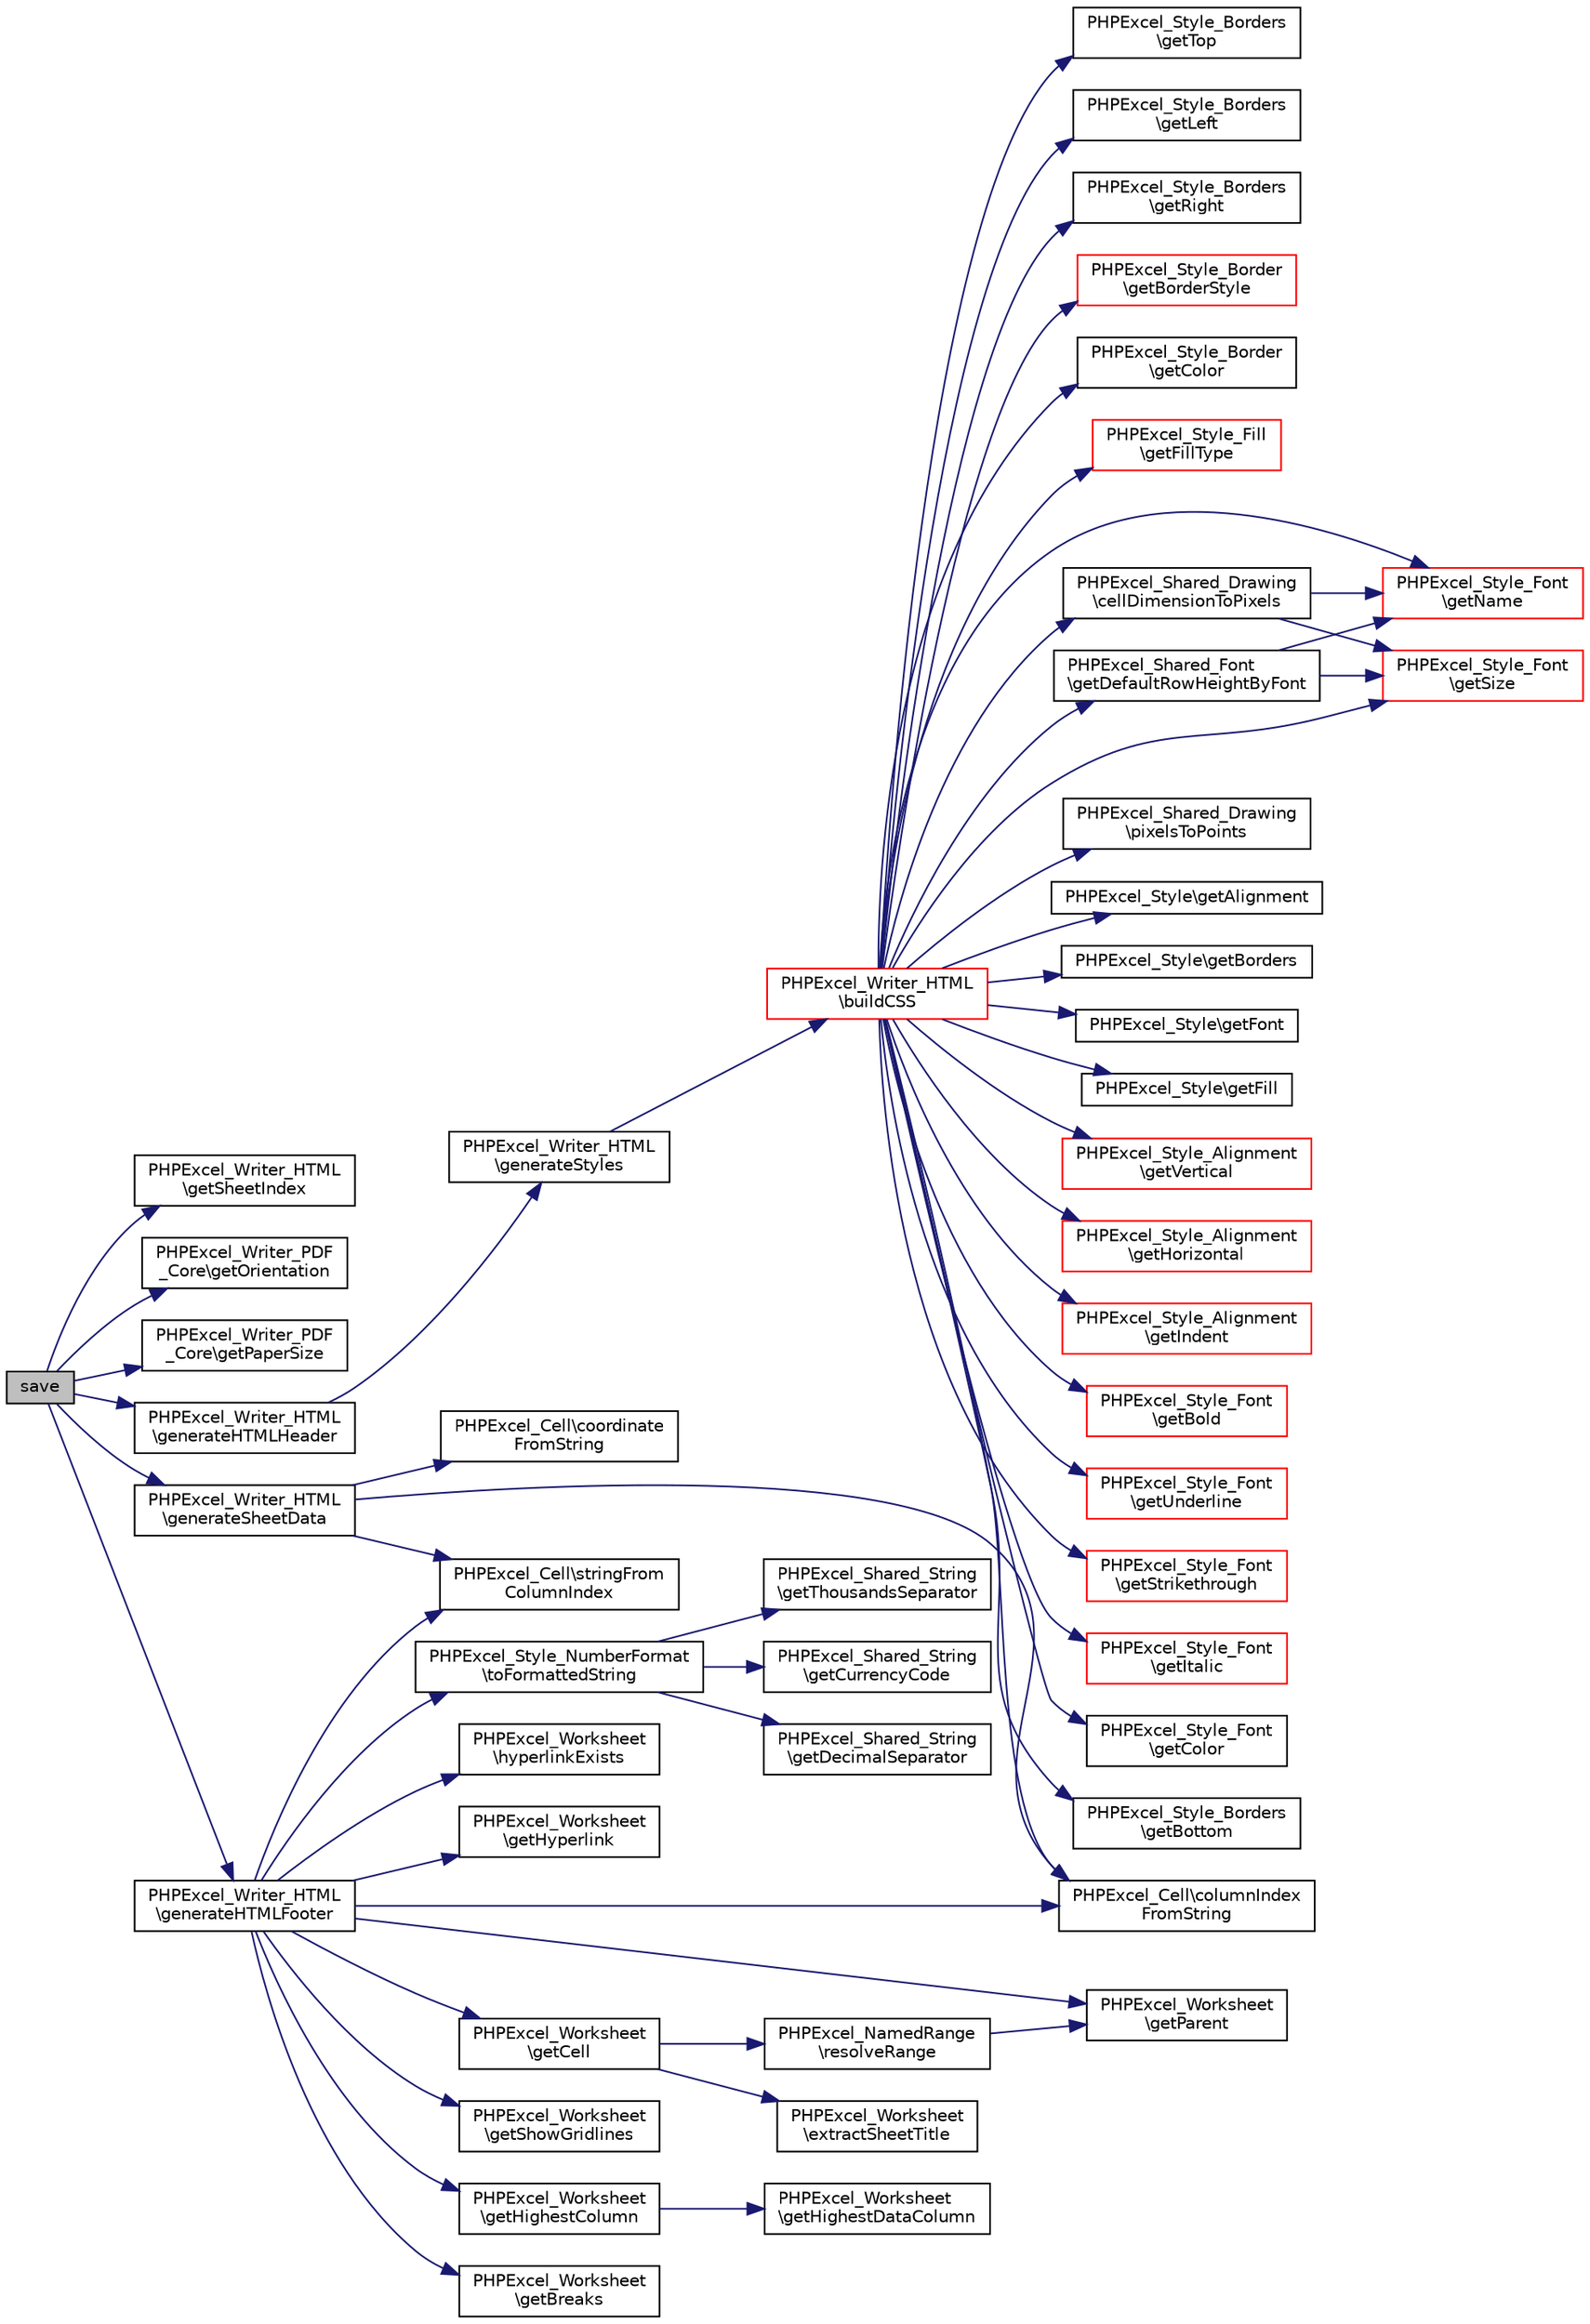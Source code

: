 digraph "save"
{
  edge [fontname="Helvetica",fontsize="10",labelfontname="Helvetica",labelfontsize="10"];
  node [fontname="Helvetica",fontsize="10",shape=record];
  rankdir="LR";
  Node2 [label="save",height=0.2,width=0.4,color="black", fillcolor="grey75", style="filled", fontcolor="black"];
  Node2 -> Node3 [color="midnightblue",fontsize="10",style="solid",fontname="Helvetica"];
  Node3 [label="PHPExcel_Writer_HTML\l\\getSheetIndex",height=0.2,width=0.4,color="black", fillcolor="white", style="filled",URL="$class_p_h_p_excel___writer___h_t_m_l.html#ad6ab5d9cc60854c7ce99f597ba685d4f"];
  Node2 -> Node4 [color="midnightblue",fontsize="10",style="solid",fontname="Helvetica"];
  Node4 [label="PHPExcel_Writer_PDF\l_Core\\getOrientation",height=0.2,width=0.4,color="black", fillcolor="white", style="filled",URL="$class_p_h_p_excel___writer___p_d_f___core.html#a173749a621180fd9278040151c453038"];
  Node2 -> Node5 [color="midnightblue",fontsize="10",style="solid",fontname="Helvetica"];
  Node5 [label="PHPExcel_Writer_PDF\l_Core\\getPaperSize",height=0.2,width=0.4,color="black", fillcolor="white", style="filled",URL="$class_p_h_p_excel___writer___p_d_f___core.html#afbd974bee135ab7dcbd0e066a0fd0a65"];
  Node2 -> Node6 [color="midnightblue",fontsize="10",style="solid",fontname="Helvetica"];
  Node6 [label="PHPExcel_Writer_HTML\l\\generateHTMLHeader",height=0.2,width=0.4,color="black", fillcolor="white", style="filled",URL="$class_p_h_p_excel___writer___h_t_m_l.html#a4290ffdb5e8165cee74ba333620f56e9"];
  Node6 -> Node7 [color="midnightblue",fontsize="10",style="solid",fontname="Helvetica"];
  Node7 [label="PHPExcel_Writer_HTML\l\\generateStyles",height=0.2,width=0.4,color="black", fillcolor="white", style="filled",URL="$class_p_h_p_excel___writer___h_t_m_l.html#ae6002be0e346a33c8f65d034dc93158e"];
  Node7 -> Node8 [color="midnightblue",fontsize="10",style="solid",fontname="Helvetica"];
  Node8 [label="PHPExcel_Writer_HTML\l\\buildCSS",height=0.2,width=0.4,color="red", fillcolor="white", style="filled",URL="$class_p_h_p_excel___writer___h_t_m_l.html#a3f8fdb7ac7b7089f7b8ca365afbba79f"];
  Node8 -> Node9 [color="midnightblue",fontsize="10",style="solid",fontname="Helvetica"];
  Node9 [label="PHPExcel_Cell\\columnIndex\lFromString",height=0.2,width=0.4,color="black", fillcolor="white", style="filled",URL="$class_p_h_p_excel___cell.html#a492724422ceefe1d16ed2a8997a0a489"];
  Node8 -> Node10 [color="midnightblue",fontsize="10",style="solid",fontname="Helvetica"];
  Node10 [label="PHPExcel_Shared_Drawing\l\\cellDimensionToPixels",height=0.2,width=0.4,color="black", fillcolor="white", style="filled",URL="$class_p_h_p_excel___shared___drawing.html#ad277ad1275f65facccdb5786d244519f"];
  Node10 -> Node11 [color="midnightblue",fontsize="10",style="solid",fontname="Helvetica"];
  Node11 [label="PHPExcel_Style_Font\l\\getName",height=0.2,width=0.4,color="red", fillcolor="white", style="filled",URL="$class_p_h_p_excel___style___font.html#a3d0963e68bb313b163a73f2803c64600"];
  Node10 -> Node13 [color="midnightblue",fontsize="10",style="solid",fontname="Helvetica"];
  Node13 [label="PHPExcel_Style_Font\l\\getSize",height=0.2,width=0.4,color="red", fillcolor="white", style="filled",URL="$class_p_h_p_excel___style___font.html#a75cce10cdf81be6dc84881c28b3379b7"];
  Node8 -> Node14 [color="midnightblue",fontsize="10",style="solid",fontname="Helvetica"];
  Node14 [label="PHPExcel_Shared_Drawing\l\\pixelsToPoints",height=0.2,width=0.4,color="black", fillcolor="white", style="filled",URL="$class_p_h_p_excel___shared___drawing.html#aba1a5dae5db4c29931213aebd520c79f"];
  Node8 -> Node15 [color="midnightblue",fontsize="10",style="solid",fontname="Helvetica"];
  Node15 [label="PHPExcel_Shared_Font\l\\getDefaultRowHeightByFont",height=0.2,width=0.4,color="black", fillcolor="white", style="filled",URL="$class_p_h_p_excel___shared___font.html#a7fdb715cc4d872ef8b3fd2a633ff4876"];
  Node15 -> Node11 [color="midnightblue",fontsize="10",style="solid",fontname="Helvetica"];
  Node15 -> Node13 [color="midnightblue",fontsize="10",style="solid",fontname="Helvetica"];
  Node8 -> Node16 [color="midnightblue",fontsize="10",style="solid",fontname="Helvetica"];
  Node16 [label="PHPExcel_Style\\getAlignment",height=0.2,width=0.4,color="black", fillcolor="white", style="filled",URL="$class_p_h_p_excel___style.html#a1fcacc30e51454559b9671bc0463cac9"];
  Node8 -> Node17 [color="midnightblue",fontsize="10",style="solid",fontname="Helvetica"];
  Node17 [label="PHPExcel_Style\\getBorders",height=0.2,width=0.4,color="black", fillcolor="white", style="filled",URL="$class_p_h_p_excel___style.html#a6e352bc82dfb6fa068d43686e827e329"];
  Node8 -> Node18 [color="midnightblue",fontsize="10",style="solid",fontname="Helvetica"];
  Node18 [label="PHPExcel_Style\\getFont",height=0.2,width=0.4,color="black", fillcolor="white", style="filled",URL="$class_p_h_p_excel___style.html#af2469ce4ebc6317428d2bf86fe7f205f"];
  Node8 -> Node19 [color="midnightblue",fontsize="10",style="solid",fontname="Helvetica"];
  Node19 [label="PHPExcel_Style\\getFill",height=0.2,width=0.4,color="black", fillcolor="white", style="filled",URL="$class_p_h_p_excel___style.html#abf22867fc5c2800db66044f70c21105c"];
  Node8 -> Node20 [color="midnightblue",fontsize="10",style="solid",fontname="Helvetica"];
  Node20 [label="PHPExcel_Style_Alignment\l\\getVertical",height=0.2,width=0.4,color="red", fillcolor="white", style="filled",URL="$class_p_h_p_excel___style___alignment.html#af7fdbcec55ff03901749f0d38c8e1680"];
  Node8 -> Node22 [color="midnightblue",fontsize="10",style="solid",fontname="Helvetica"];
  Node22 [label="PHPExcel_Style_Alignment\l\\getHorizontal",height=0.2,width=0.4,color="red", fillcolor="white", style="filled",URL="$class_p_h_p_excel___style___alignment.html#a4f6993457027c2e85be7d4aa9c3c1c7c"];
  Node8 -> Node23 [color="midnightblue",fontsize="10",style="solid",fontname="Helvetica"];
  Node23 [label="PHPExcel_Style_Alignment\l\\getIndent",height=0.2,width=0.4,color="red", fillcolor="white", style="filled",URL="$class_p_h_p_excel___style___alignment.html#a0a09e0110a81470ca7791be5738f353f"];
  Node8 -> Node24 [color="midnightblue",fontsize="10",style="solid",fontname="Helvetica"];
  Node24 [label="PHPExcel_Style_Font\l\\getBold",height=0.2,width=0.4,color="red", fillcolor="white", style="filled",URL="$class_p_h_p_excel___style___font.html#a57537d7ea7b84fffb127c2e596187ba4"];
  Node8 -> Node25 [color="midnightblue",fontsize="10",style="solid",fontname="Helvetica"];
  Node25 [label="PHPExcel_Style_Font\l\\getUnderline",height=0.2,width=0.4,color="red", fillcolor="white", style="filled",URL="$class_p_h_p_excel___style___font.html#a6cd36039ad06b8ef5390c3193aca3858"];
  Node8 -> Node26 [color="midnightblue",fontsize="10",style="solid",fontname="Helvetica"];
  Node26 [label="PHPExcel_Style_Font\l\\getStrikethrough",height=0.2,width=0.4,color="red", fillcolor="white", style="filled",URL="$class_p_h_p_excel___style___font.html#a3a2e793bb81c0626c8b841c02fa1cf31"];
  Node8 -> Node27 [color="midnightblue",fontsize="10",style="solid",fontname="Helvetica"];
  Node27 [label="PHPExcel_Style_Font\l\\getItalic",height=0.2,width=0.4,color="red", fillcolor="white", style="filled",URL="$class_p_h_p_excel___style___font.html#aa8ac8f3e49a635d5d1af80f558ad0d35"];
  Node8 -> Node28 [color="midnightblue",fontsize="10",style="solid",fontname="Helvetica"];
  Node28 [label="PHPExcel_Style_Font\l\\getColor",height=0.2,width=0.4,color="black", fillcolor="white", style="filled",URL="$class_p_h_p_excel___style___font.html#aa8642511e4effd1b9ff80c64ff788cfd"];
  Node8 -> Node11 [color="midnightblue",fontsize="10",style="solid",fontname="Helvetica"];
  Node8 -> Node13 [color="midnightblue",fontsize="10",style="solid",fontname="Helvetica"];
  Node8 -> Node29 [color="midnightblue",fontsize="10",style="solid",fontname="Helvetica"];
  Node29 [label="PHPExcel_Style_Borders\l\\getBottom",height=0.2,width=0.4,color="black", fillcolor="white", style="filled",URL="$class_p_h_p_excel___style___borders.html#aca588c79ee8446ebbcefbbd52258f0eb"];
  Node8 -> Node30 [color="midnightblue",fontsize="10",style="solid",fontname="Helvetica"];
  Node30 [label="PHPExcel_Style_Borders\l\\getTop",height=0.2,width=0.4,color="black", fillcolor="white", style="filled",URL="$class_p_h_p_excel___style___borders.html#ac792c72f58f9f30b7a5904839346d9d6"];
  Node8 -> Node31 [color="midnightblue",fontsize="10",style="solid",fontname="Helvetica"];
  Node31 [label="PHPExcel_Style_Borders\l\\getLeft",height=0.2,width=0.4,color="black", fillcolor="white", style="filled",URL="$class_p_h_p_excel___style___borders.html#ac69f056fdd8d8f682eea8356fa4c77cc"];
  Node8 -> Node32 [color="midnightblue",fontsize="10",style="solid",fontname="Helvetica"];
  Node32 [label="PHPExcel_Style_Borders\l\\getRight",height=0.2,width=0.4,color="black", fillcolor="white", style="filled",URL="$class_p_h_p_excel___style___borders.html#a8a52dd23c077914ed92b81d74bc0a279"];
  Node8 -> Node33 [color="midnightblue",fontsize="10",style="solid",fontname="Helvetica"];
  Node33 [label="PHPExcel_Style_Border\l\\getBorderStyle",height=0.2,width=0.4,color="red", fillcolor="white", style="filled",URL="$class_p_h_p_excel___style___border.html#a008ae4d2152b63cf539a49b341b10361"];
  Node8 -> Node35 [color="midnightblue",fontsize="10",style="solid",fontname="Helvetica"];
  Node35 [label="PHPExcel_Style_Border\l\\getColor",height=0.2,width=0.4,color="black", fillcolor="white", style="filled",URL="$class_p_h_p_excel___style___border.html#aa8642511e4effd1b9ff80c64ff788cfd"];
  Node8 -> Node36 [color="midnightblue",fontsize="10",style="solid",fontname="Helvetica"];
  Node36 [label="PHPExcel_Style_Fill\l\\getFillType",height=0.2,width=0.4,color="red", fillcolor="white", style="filled",URL="$class_p_h_p_excel___style___fill.html#ab569bc8490a93450228f560939838d41"];
  Node2 -> Node39 [color="midnightblue",fontsize="10",style="solid",fontname="Helvetica"];
  Node39 [label="PHPExcel_Writer_HTML\l\\generateSheetData",height=0.2,width=0.4,color="black", fillcolor="white", style="filled",URL="$class_p_h_p_excel___writer___h_t_m_l.html#a134e02ed76c4af08a9a21cc222bf6636"];
  Node39 -> Node40 [color="midnightblue",fontsize="10",style="solid",fontname="Helvetica"];
  Node40 [label="PHPExcel_Cell\\coordinate\lFromString",height=0.2,width=0.4,color="black", fillcolor="white", style="filled",URL="$class_p_h_p_excel___cell.html#a81e3469df94f7b5a1f5d9064575280a3"];
  Node39 -> Node9 [color="midnightblue",fontsize="10",style="solid",fontname="Helvetica"];
  Node39 -> Node41 [color="midnightblue",fontsize="10",style="solid",fontname="Helvetica"];
  Node41 [label="PHPExcel_Cell\\stringFrom\lColumnIndex",height=0.2,width=0.4,color="black", fillcolor="white", style="filled",URL="$class_p_h_p_excel___cell.html#ab5501b4cf2f8cd0af389ad4096fb9387"];
  Node2 -> Node42 [color="midnightblue",fontsize="10",style="solid",fontname="Helvetica"];
  Node42 [label="PHPExcel_Writer_HTML\l\\generateHTMLFooter",height=0.2,width=0.4,color="black", fillcolor="white", style="filled",URL="$class_p_h_p_excel___writer___h_t_m_l.html#a388332afad5cf5a153a179c4a83e4bae"];
  Node42 -> Node43 [color="midnightblue",fontsize="10",style="solid",fontname="Helvetica"];
  Node43 [label="PHPExcel_Worksheet\l\\getParent",height=0.2,width=0.4,color="black", fillcolor="white", style="filled",URL="$class_p_h_p_excel___worksheet.html#a95ecaee3537b1ad29b04ef383a57bbae"];
  Node42 -> Node44 [color="midnightblue",fontsize="10",style="solid",fontname="Helvetica"];
  Node44 [label="PHPExcel_Worksheet\l\\getShowGridlines",height=0.2,width=0.4,color="black", fillcolor="white", style="filled",URL="$class_p_h_p_excel___worksheet.html#a3d6aee32f8f9567bf787f48c887079d7"];
  Node42 -> Node9 [color="midnightblue",fontsize="10",style="solid",fontname="Helvetica"];
  Node42 -> Node45 [color="midnightblue",fontsize="10",style="solid",fontname="Helvetica"];
  Node45 [label="PHPExcel_Worksheet\l\\getHighestColumn",height=0.2,width=0.4,color="black", fillcolor="white", style="filled",URL="$class_p_h_p_excel___worksheet.html#ad3c18234404cb06b8ee10126a0091aeb"];
  Node45 -> Node46 [color="midnightblue",fontsize="10",style="solid",fontname="Helvetica"];
  Node46 [label="PHPExcel_Worksheet\l\\getHighestDataColumn",height=0.2,width=0.4,color="black", fillcolor="white", style="filled",URL="$class_p_h_p_excel___worksheet.html#a4a525e1230b2c33af19870dc22519c21"];
  Node42 -> Node47 [color="midnightblue",fontsize="10",style="solid",fontname="Helvetica"];
  Node47 [label="PHPExcel_Worksheet\l\\getBreaks",height=0.2,width=0.4,color="black", fillcolor="white", style="filled",URL="$class_p_h_p_excel___worksheet.html#a78b2e2949be23b7c9a4357e0af1768e2"];
  Node42 -> Node48 [color="midnightblue",fontsize="10",style="solid",fontname="Helvetica"];
  Node48 [label="PHPExcel_Worksheet\l\\getCell",height=0.2,width=0.4,color="black", fillcolor="white", style="filled",URL="$class_p_h_p_excel___worksheet.html#a5e123e9c143c05385794d280bbd5dd0c"];
  Node48 -> Node49 [color="midnightblue",fontsize="10",style="solid",fontname="Helvetica"];
  Node49 [label="PHPExcel_Worksheet\l\\extractSheetTitle",height=0.2,width=0.4,color="black", fillcolor="white", style="filled",URL="$class_p_h_p_excel___worksheet.html#af647112824779ee4dd97cb9ff63926bd"];
  Node48 -> Node50 [color="midnightblue",fontsize="10",style="solid",fontname="Helvetica"];
  Node50 [label="PHPExcel_NamedRange\l\\resolveRange",height=0.2,width=0.4,color="black", fillcolor="white", style="filled",URL="$class_p_h_p_excel___named_range.html#abcf033bf855d17978f0ae3f631da7180"];
  Node50 -> Node43 [color="midnightblue",fontsize="10",style="solid",fontname="Helvetica"];
  Node42 -> Node41 [color="midnightblue",fontsize="10",style="solid",fontname="Helvetica"];
  Node42 -> Node51 [color="midnightblue",fontsize="10",style="solid",fontname="Helvetica"];
  Node51 [label="PHPExcel_Style_NumberFormat\l\\toFormattedString",height=0.2,width=0.4,color="black", fillcolor="white", style="filled",URL="$class_p_h_p_excel___style___number_format.html#a78fee7c5b1981f509fa3bc02864722c0"];
  Node51 -> Node52 [color="midnightblue",fontsize="10",style="solid",fontname="Helvetica"];
  Node52 [label="PHPExcel_Shared_String\l\\getDecimalSeparator",height=0.2,width=0.4,color="black", fillcolor="white", style="filled",URL="$class_p_h_p_excel___shared___string.html#a9508b69d0dcef67c5189fa6e0b602443"];
  Node51 -> Node53 [color="midnightblue",fontsize="10",style="solid",fontname="Helvetica"];
  Node53 [label="PHPExcel_Shared_String\l\\getThousandsSeparator",height=0.2,width=0.4,color="black", fillcolor="white", style="filled",URL="$class_p_h_p_excel___shared___string.html#a58c3a485683aeb388f90fde3226b473a"];
  Node51 -> Node54 [color="midnightblue",fontsize="10",style="solid",fontname="Helvetica"];
  Node54 [label="PHPExcel_Shared_String\l\\getCurrencyCode",height=0.2,width=0.4,color="black", fillcolor="white", style="filled",URL="$class_p_h_p_excel___shared___string.html#aaba192253f94bbad45870587c5a6cf47"];
  Node42 -> Node55 [color="midnightblue",fontsize="10",style="solid",fontname="Helvetica"];
  Node55 [label="PHPExcel_Worksheet\l\\hyperlinkExists",height=0.2,width=0.4,color="black", fillcolor="white", style="filled",URL="$class_p_h_p_excel___worksheet.html#a1cecf182df6af784494ec64989e54bd0"];
  Node42 -> Node56 [color="midnightblue",fontsize="10",style="solid",fontname="Helvetica"];
  Node56 [label="PHPExcel_Worksheet\l\\getHyperlink",height=0.2,width=0.4,color="black", fillcolor="white", style="filled",URL="$class_p_h_p_excel___worksheet.html#aff848793bf723d7f3c97ff71082c7fd8"];
}
